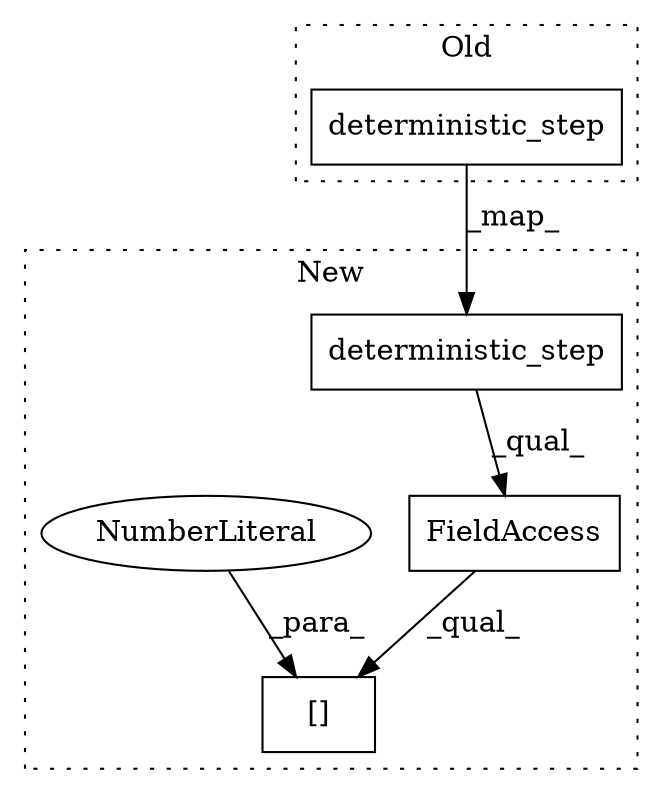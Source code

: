digraph G {
subgraph cluster0 {
1 [label="deterministic_step" a="32" s="4138,4166" l="19,1" shape="box"];
label = "Old";
style="dotted";
}
subgraph cluster1 {
2 [label="deterministic_step" a="32" s="4212,4241" l="19,1" shape="box"];
3 [label="[]" a="2" s="4207,4250" l="42,1" shape="box"];
4 [label="NumberLiteral" a="34" s="4249" l="1" shape="ellipse"];
5 [label="FieldAccess" a="22" s="4207" l="41" shape="box"];
label = "New";
style="dotted";
}
1 -> 2 [label="_map_"];
2 -> 5 [label="_qual_"];
4 -> 3 [label="_para_"];
5 -> 3 [label="_qual_"];
}